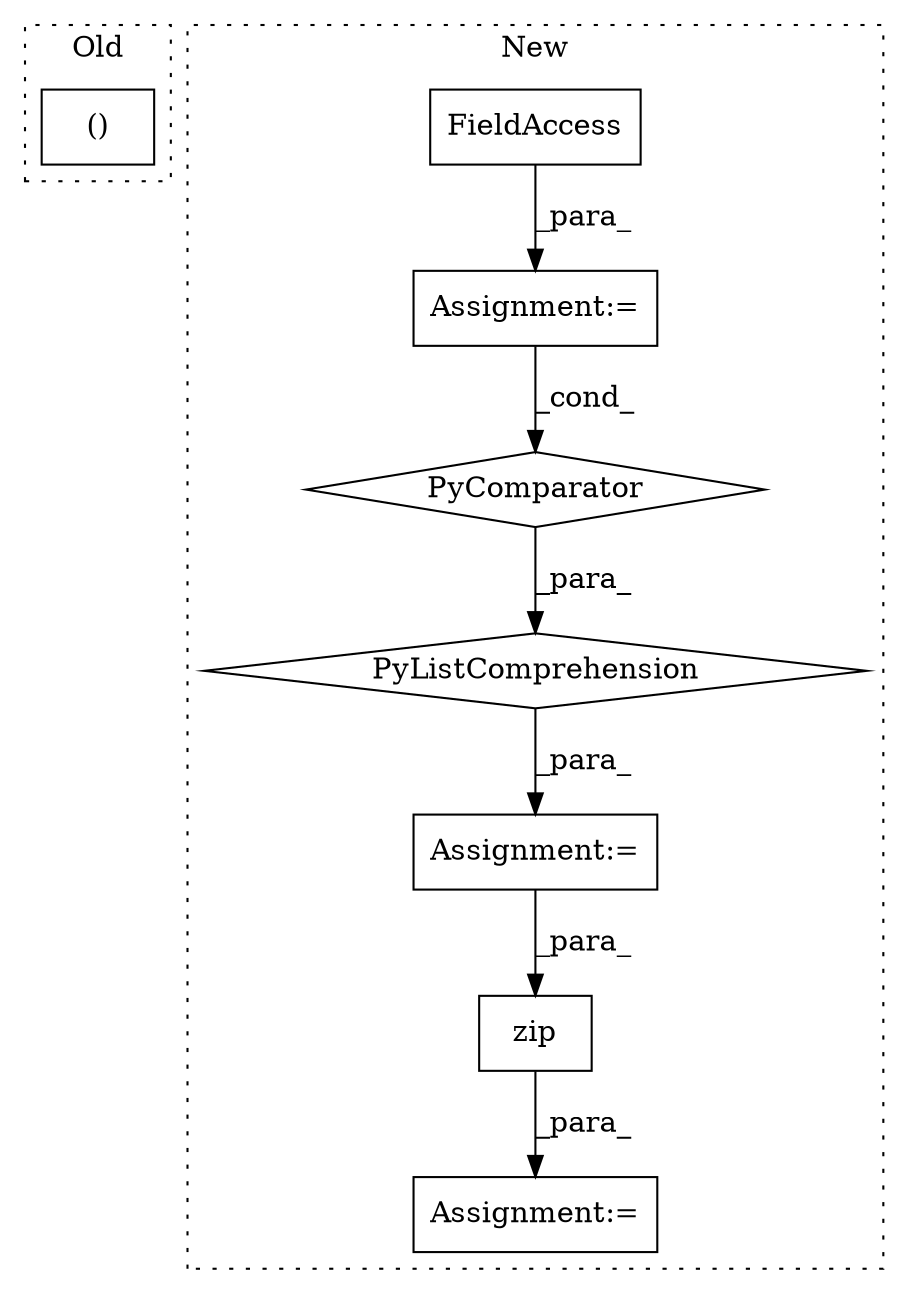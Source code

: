 digraph G {
subgraph cluster0 {
1 [label="()" a="106" s="6184" l="18" shape="box"];
label = "Old";
style="dotted";
}
subgraph cluster1 {
2 [label="zip" a="32" s="6886,6906" l="4,1" shape="box"];
3 [label="Assignment:=" a="7" s="6794,6907" l="78,2" shape="box"];
4 [label="Assignment:=" a="7" s="6359" l="25" shape="box"];
5 [label="Assignment:=" a="7" s="6605" l="14" shape="box"];
6 [label="PyListComprehension" a="109" s="6619" l="146" shape="diamond"];
7 [label="PyComparator" a="113" s="6477" l="33" shape="diamond"];
8 [label="FieldAccess" a="22" s="6366" l="9" shape="box"];
label = "New";
style="dotted";
}
2 -> 3 [label="_para_"];
4 -> 7 [label="_cond_"];
5 -> 2 [label="_para_"];
6 -> 5 [label="_para_"];
7 -> 6 [label="_para_"];
8 -> 4 [label="_para_"];
}